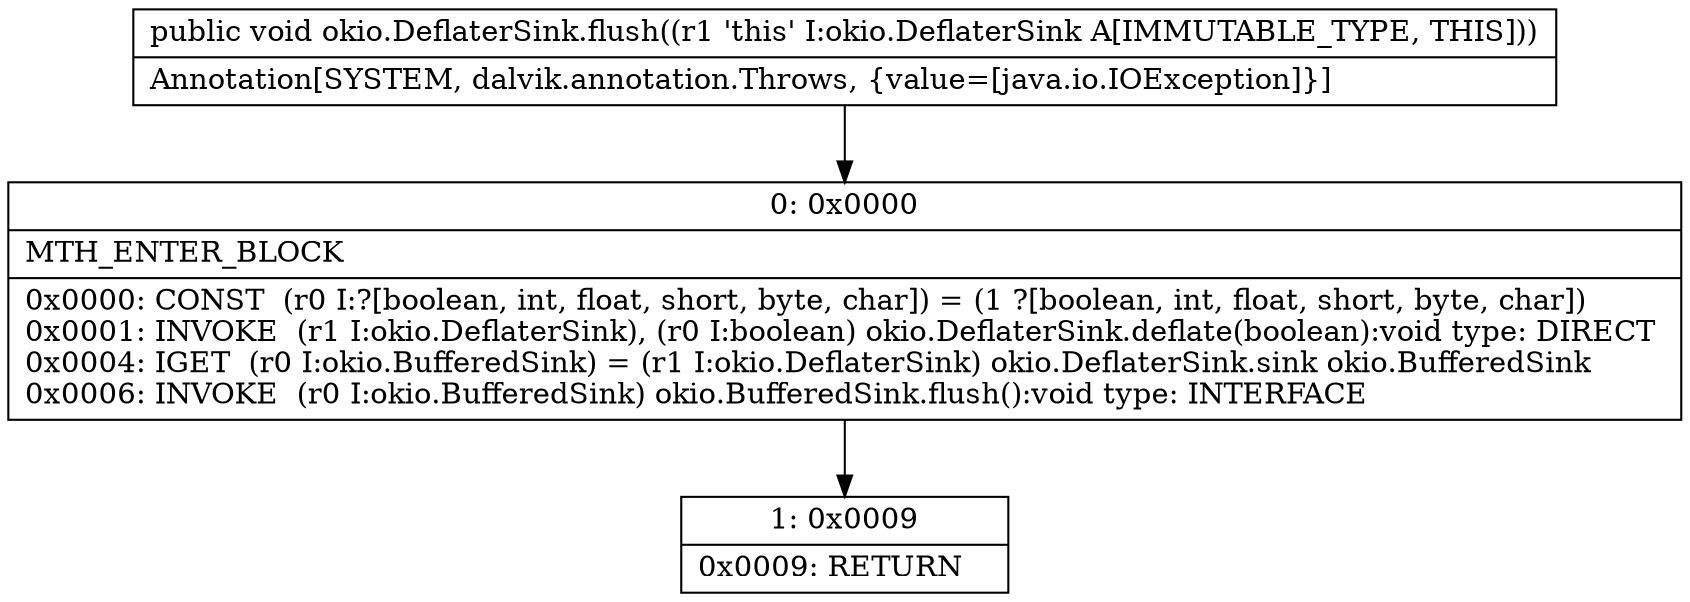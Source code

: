 digraph "CFG forokio.DeflaterSink.flush()V" {
Node_0 [shape=record,label="{0\:\ 0x0000|MTH_ENTER_BLOCK\l|0x0000: CONST  (r0 I:?[boolean, int, float, short, byte, char]) = (1 ?[boolean, int, float, short, byte, char]) \l0x0001: INVOKE  (r1 I:okio.DeflaterSink), (r0 I:boolean) okio.DeflaterSink.deflate(boolean):void type: DIRECT \l0x0004: IGET  (r0 I:okio.BufferedSink) = (r1 I:okio.DeflaterSink) okio.DeflaterSink.sink okio.BufferedSink \l0x0006: INVOKE  (r0 I:okio.BufferedSink) okio.BufferedSink.flush():void type: INTERFACE \l}"];
Node_1 [shape=record,label="{1\:\ 0x0009|0x0009: RETURN   \l}"];
MethodNode[shape=record,label="{public void okio.DeflaterSink.flush((r1 'this' I:okio.DeflaterSink A[IMMUTABLE_TYPE, THIS]))  | Annotation[SYSTEM, dalvik.annotation.Throws, \{value=[java.io.IOException]\}]\l}"];
MethodNode -> Node_0;
Node_0 -> Node_1;
}

